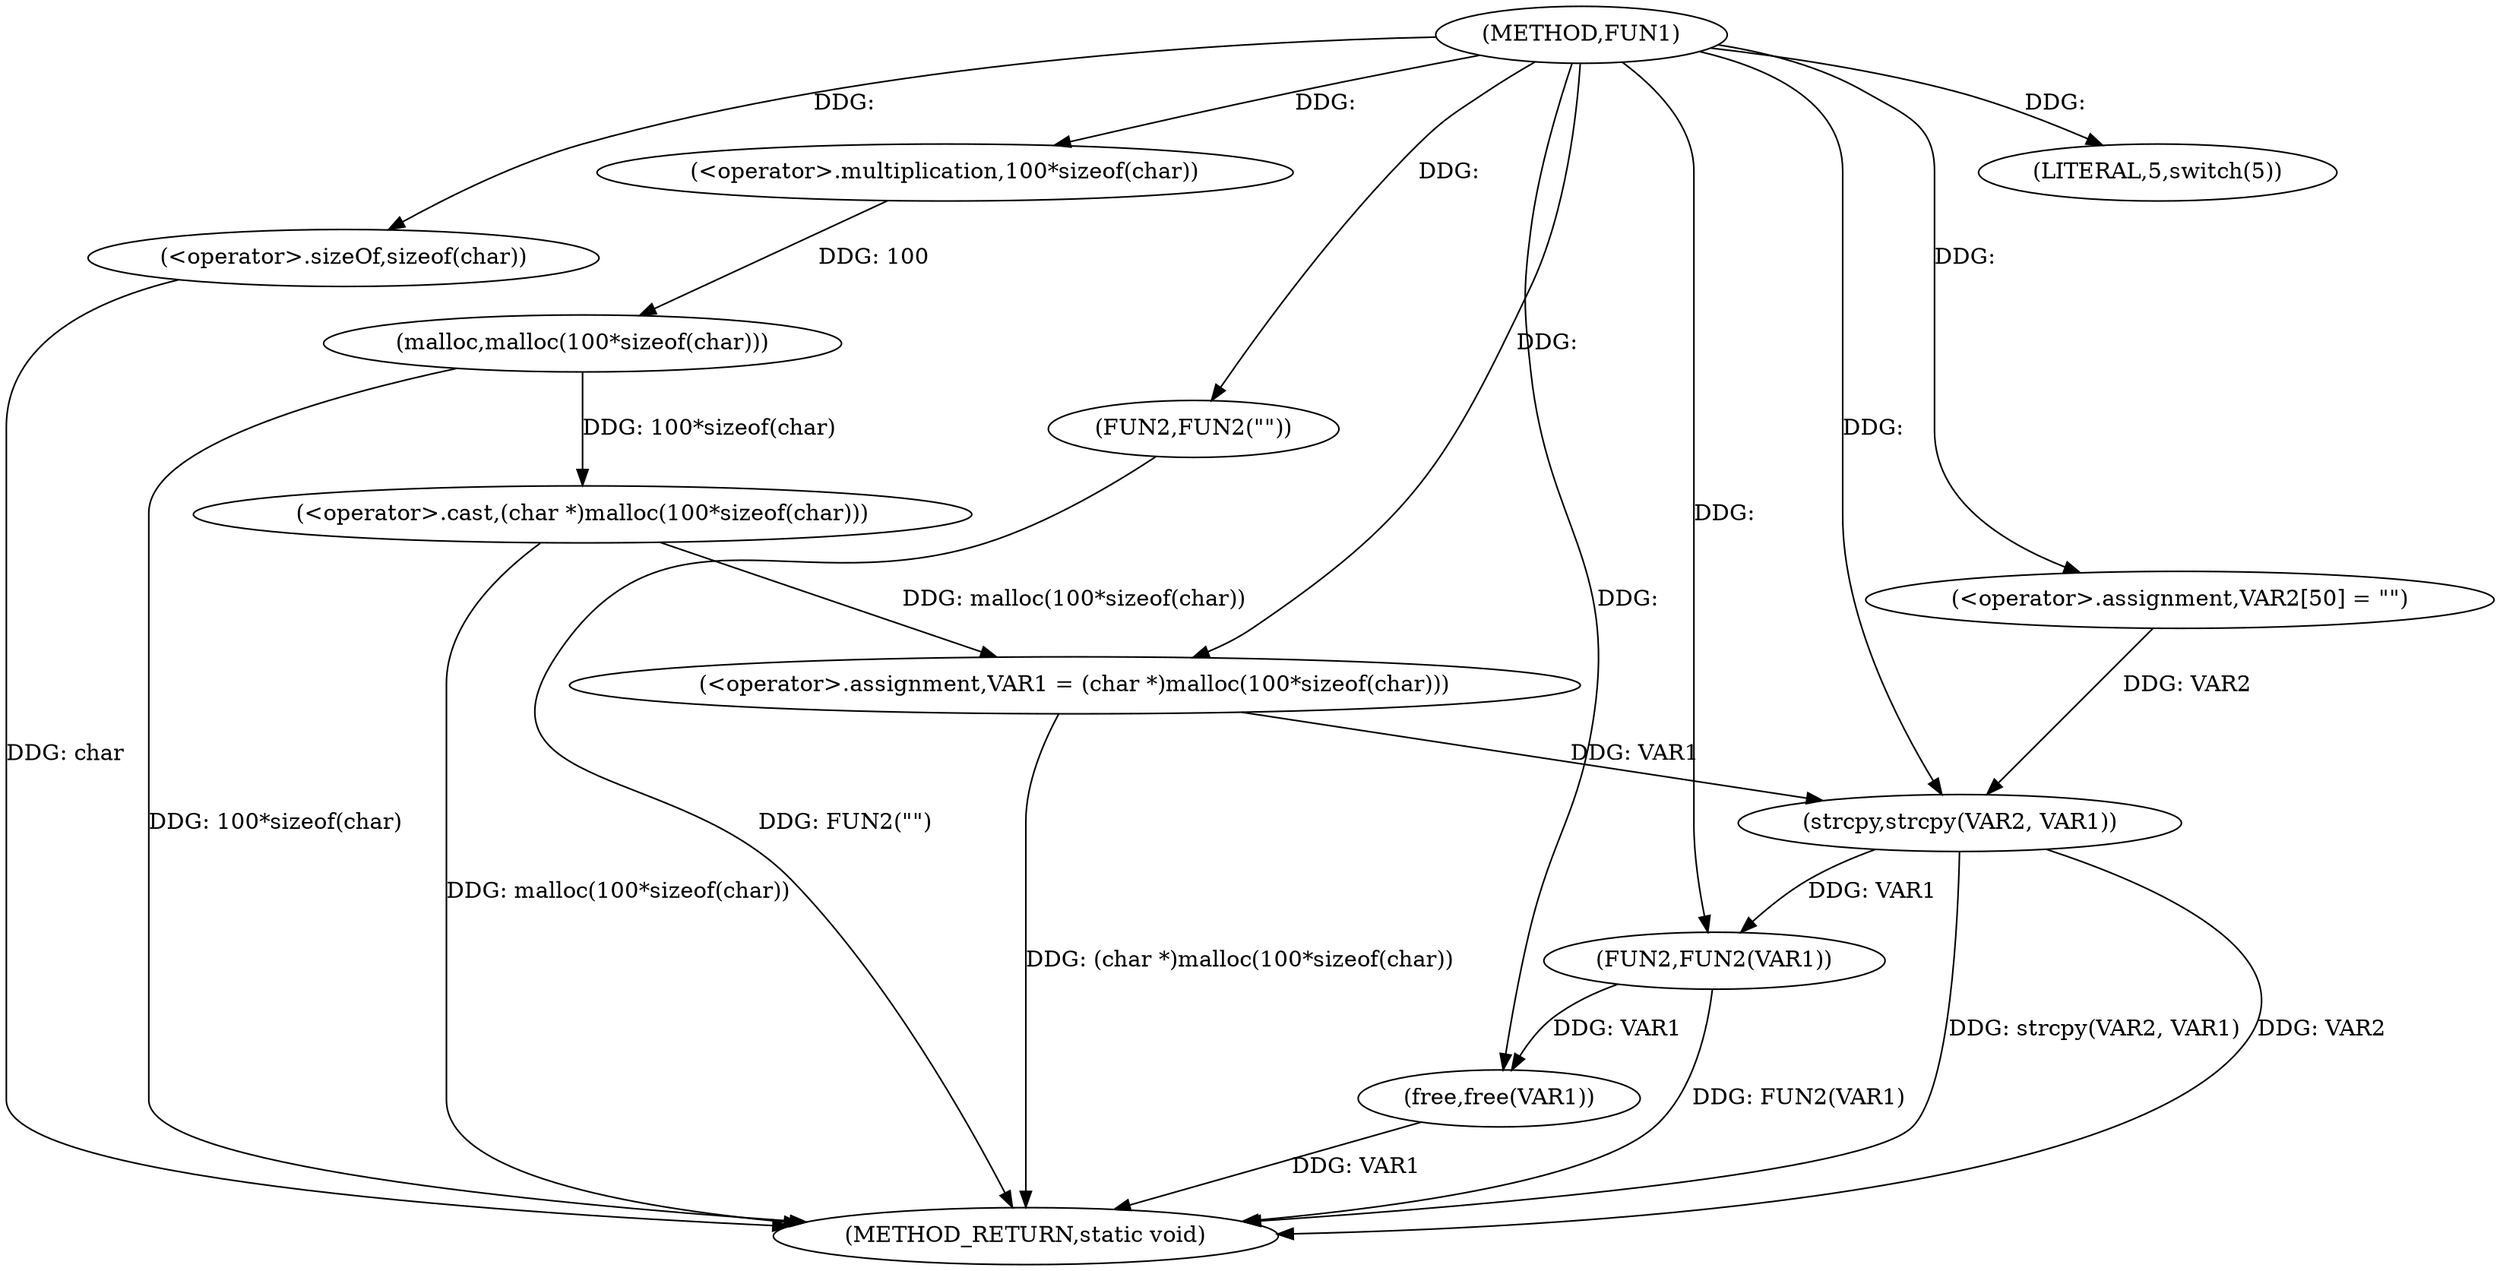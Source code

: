 digraph FUN1 {  
"1000100" [label = "(METHOD,FUN1)" ]
"1000133" [label = "(METHOD_RETURN,static void)" ]
"1000103" [label = "(<operator>.assignment,VAR1 = (char *)malloc(100*sizeof(char)))" ]
"1000105" [label = "(<operator>.cast,(char *)malloc(100*sizeof(char)))" ]
"1000107" [label = "(malloc,malloc(100*sizeof(char)))" ]
"1000108" [label = "(<operator>.multiplication,100*sizeof(char))" ]
"1000110" [label = "(<operator>.sizeOf,sizeof(char))" ]
"1000113" [label = "(LITERAL,5,switch(5))" ]
"1000116" [label = "(FUN2,FUN2(\"\"))" ]
"1000123" [label = "(<operator>.assignment,VAR2[50] = \"\")" ]
"1000126" [label = "(strcpy,strcpy(VAR2, VAR1))" ]
"1000129" [label = "(FUN2,FUN2(VAR1))" ]
"1000131" [label = "(free,free(VAR1))" ]
  "1000126" -> "1000133"  [ label = "DDG: strcpy(VAR2, VAR1)"] 
  "1000107" -> "1000133"  [ label = "DDG: 100*sizeof(char)"] 
  "1000105" -> "1000133"  [ label = "DDG: malloc(100*sizeof(char))"] 
  "1000103" -> "1000133"  [ label = "DDG: (char *)malloc(100*sizeof(char))"] 
  "1000126" -> "1000133"  [ label = "DDG: VAR2"] 
  "1000131" -> "1000133"  [ label = "DDG: VAR1"] 
  "1000129" -> "1000133"  [ label = "DDG: FUN2(VAR1)"] 
  "1000110" -> "1000133"  [ label = "DDG: char"] 
  "1000116" -> "1000133"  [ label = "DDG: FUN2(\"\")"] 
  "1000105" -> "1000103"  [ label = "DDG: malloc(100*sizeof(char))"] 
  "1000100" -> "1000103"  [ label = "DDG: "] 
  "1000107" -> "1000105"  [ label = "DDG: 100*sizeof(char)"] 
  "1000108" -> "1000107"  [ label = "DDG: 100"] 
  "1000100" -> "1000108"  [ label = "DDG: "] 
  "1000100" -> "1000110"  [ label = "DDG: "] 
  "1000100" -> "1000113"  [ label = "DDG: "] 
  "1000100" -> "1000116"  [ label = "DDG: "] 
  "1000100" -> "1000123"  [ label = "DDG: "] 
  "1000123" -> "1000126"  [ label = "DDG: VAR2"] 
  "1000100" -> "1000126"  [ label = "DDG: "] 
  "1000103" -> "1000126"  [ label = "DDG: VAR1"] 
  "1000126" -> "1000129"  [ label = "DDG: VAR1"] 
  "1000100" -> "1000129"  [ label = "DDG: "] 
  "1000129" -> "1000131"  [ label = "DDG: VAR1"] 
  "1000100" -> "1000131"  [ label = "DDG: "] 
}
